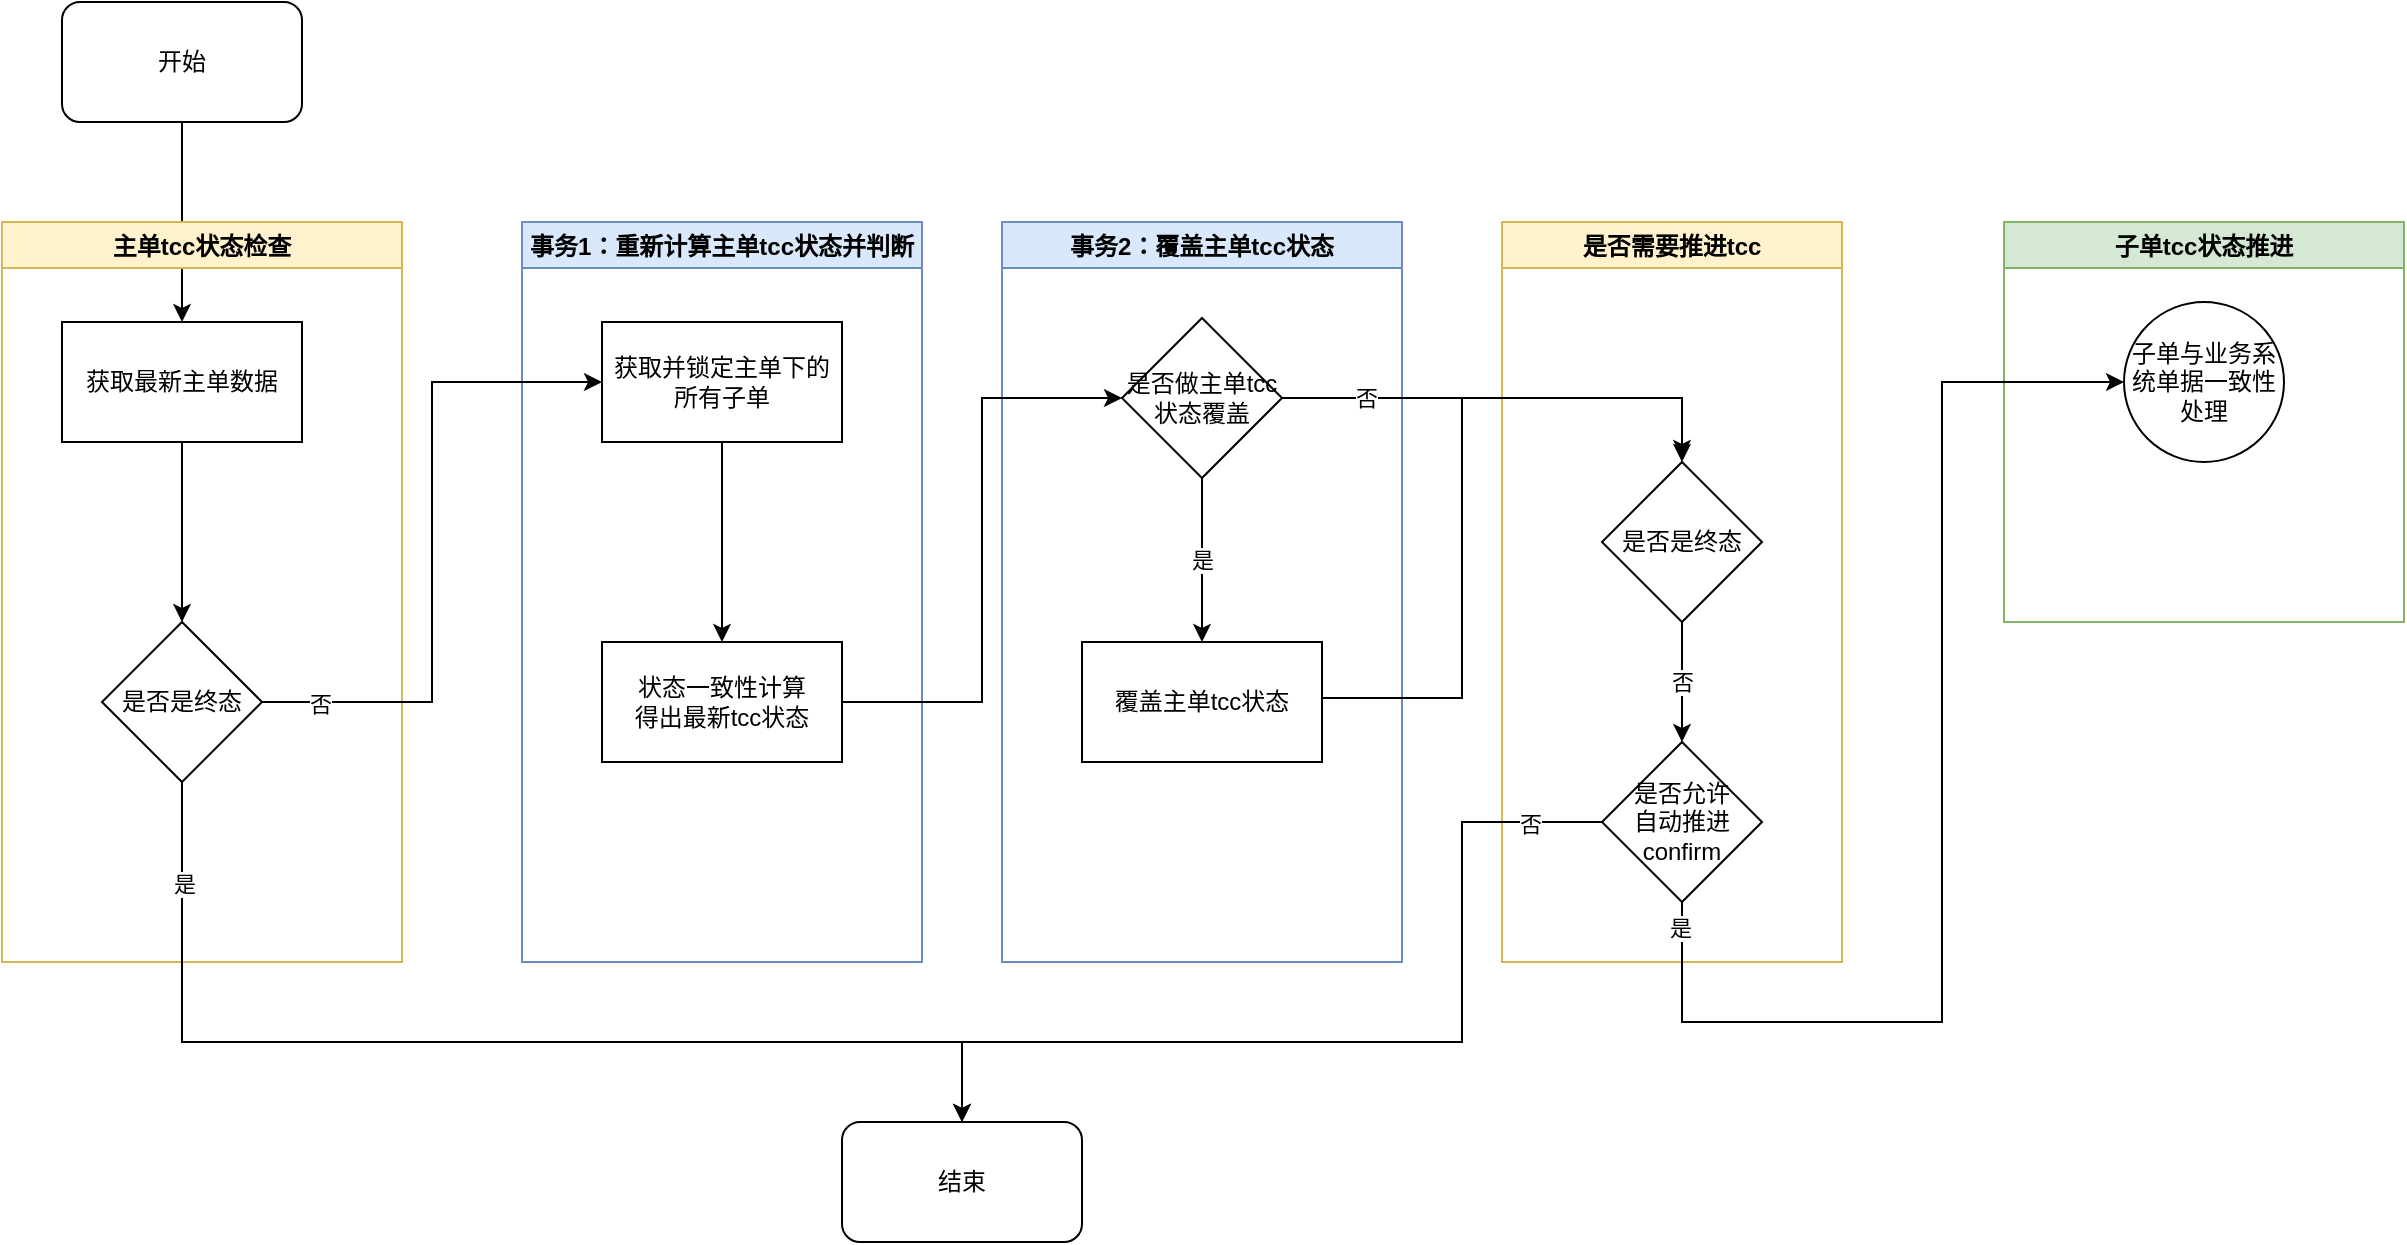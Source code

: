 <mxfile version="20.2.7" type="github">
  <diagram id="C5RBs43oDa-KdzZeNtuy" name="Page-1">
    <mxGraphModel dx="837" dy="538" grid="1" gridSize="10" guides="1" tooltips="1" connect="1" arrows="1" fold="1" page="1" pageScale="1" pageWidth="827" pageHeight="1169" math="0" shadow="0">
      <root>
        <mxCell id="WIyWlLk6GJQsqaUBKTNV-0" />
        <mxCell id="WIyWlLk6GJQsqaUBKTNV-1" parent="WIyWlLk6GJQsqaUBKTNV-0" />
        <mxCell id="BZgVUSaZ6p4QW0S-Q-o2-43" style="edgeStyle=orthogonalEdgeStyle;rounded=0;orthogonalLoop=1;jettySize=auto;html=1;entryX=0.5;entryY=0;entryDx=0;entryDy=0;" edge="1" parent="WIyWlLk6GJQsqaUBKTNV-1" source="BZgVUSaZ6p4QW0S-Q-o2-9" target="BZgVUSaZ6p4QW0S-Q-o2-12">
          <mxGeometry relative="1" as="geometry" />
        </mxCell>
        <mxCell id="BZgVUSaZ6p4QW0S-Q-o2-9" value="开始" style="rounded=1;whiteSpace=wrap;html=1;" vertex="1" parent="WIyWlLk6GJQsqaUBKTNV-1">
          <mxGeometry x="70" y="80" width="120" height="60" as="geometry" />
        </mxCell>
        <mxCell id="BZgVUSaZ6p4QW0S-Q-o2-10" value="主单tcc状态检查" style="swimlane;fillColor=#fff2cc;strokeColor=#d6b656;" vertex="1" parent="WIyWlLk6GJQsqaUBKTNV-1">
          <mxGeometry x="40" y="190" width="200" height="370" as="geometry" />
        </mxCell>
        <mxCell id="BZgVUSaZ6p4QW0S-Q-o2-15" style="edgeStyle=orthogonalEdgeStyle;rounded=0;orthogonalLoop=1;jettySize=auto;html=1;entryX=0.5;entryY=0;entryDx=0;entryDy=0;" edge="1" parent="BZgVUSaZ6p4QW0S-Q-o2-10" source="BZgVUSaZ6p4QW0S-Q-o2-12" target="BZgVUSaZ6p4QW0S-Q-o2-13">
          <mxGeometry relative="1" as="geometry" />
        </mxCell>
        <mxCell id="BZgVUSaZ6p4QW0S-Q-o2-12" value="获取最新主单数据" style="rounded=0;whiteSpace=wrap;html=1;" vertex="1" parent="BZgVUSaZ6p4QW0S-Q-o2-10">
          <mxGeometry x="30" y="50" width="120" height="60" as="geometry" />
        </mxCell>
        <mxCell id="BZgVUSaZ6p4QW0S-Q-o2-13" value="是否是终态" style="rhombus;whiteSpace=wrap;html=1;" vertex="1" parent="BZgVUSaZ6p4QW0S-Q-o2-10">
          <mxGeometry x="50" y="200" width="80" height="80" as="geometry" />
        </mxCell>
        <mxCell id="BZgVUSaZ6p4QW0S-Q-o2-11" value="事务1：重新计算主单tcc状态并判断" style="swimlane;fillColor=#dae8fc;strokeColor=#6c8ebf;" vertex="1" parent="WIyWlLk6GJQsqaUBKTNV-1">
          <mxGeometry x="300" y="190" width="200" height="370" as="geometry" />
        </mxCell>
        <mxCell id="BZgVUSaZ6p4QW0S-Q-o2-25" style="edgeStyle=orthogonalEdgeStyle;rounded=0;orthogonalLoop=1;jettySize=auto;html=1;entryX=0.5;entryY=0;entryDx=0;entryDy=0;" edge="1" parent="BZgVUSaZ6p4QW0S-Q-o2-11" source="BZgVUSaZ6p4QW0S-Q-o2-18" target="BZgVUSaZ6p4QW0S-Q-o2-21">
          <mxGeometry relative="1" as="geometry" />
        </mxCell>
        <mxCell id="BZgVUSaZ6p4QW0S-Q-o2-18" value="获取并锁定主单下的所有子单" style="rounded=0;whiteSpace=wrap;html=1;" vertex="1" parent="BZgVUSaZ6p4QW0S-Q-o2-11">
          <mxGeometry x="40" y="50" width="120" height="60" as="geometry" />
        </mxCell>
        <mxCell id="BZgVUSaZ6p4QW0S-Q-o2-21" value="状态一致性计算&lt;br&gt;得出最新tcc状态" style="rounded=0;whiteSpace=wrap;html=1;" vertex="1" parent="BZgVUSaZ6p4QW0S-Q-o2-11">
          <mxGeometry x="40" y="210" width="120" height="60" as="geometry" />
        </mxCell>
        <mxCell id="BZgVUSaZ6p4QW0S-Q-o2-14" value="结束" style="rounded=1;whiteSpace=wrap;html=1;" vertex="1" parent="WIyWlLk6GJQsqaUBKTNV-1">
          <mxGeometry x="460" y="640" width="120" height="60" as="geometry" />
        </mxCell>
        <mxCell id="BZgVUSaZ6p4QW0S-Q-o2-19" style="edgeStyle=orthogonalEdgeStyle;rounded=0;orthogonalLoop=1;jettySize=auto;html=1;entryX=0;entryY=0.5;entryDx=0;entryDy=0;" edge="1" parent="WIyWlLk6GJQsqaUBKTNV-1" source="BZgVUSaZ6p4QW0S-Q-o2-13" target="BZgVUSaZ6p4QW0S-Q-o2-18">
          <mxGeometry relative="1" as="geometry" />
        </mxCell>
        <mxCell id="BZgVUSaZ6p4QW0S-Q-o2-20" value="否" style="edgeLabel;html=1;align=center;verticalAlign=middle;resizable=0;points=[];" vertex="1" connectable="0" parent="BZgVUSaZ6p4QW0S-Q-o2-19">
          <mxGeometry x="-0.828" y="-1" relative="1" as="geometry">
            <mxPoint as="offset" />
          </mxGeometry>
        </mxCell>
        <mxCell id="BZgVUSaZ6p4QW0S-Q-o2-38" value="子单tcc状态推进" style="swimlane;fillColor=#d5e8d4;strokeColor=#82b366;" vertex="1" parent="WIyWlLk6GJQsqaUBKTNV-1">
          <mxGeometry x="1041" y="190" width="200" height="200" as="geometry" />
        </mxCell>
        <mxCell id="BZgVUSaZ6p4QW0S-Q-o2-42" value="子单与业务系统单据一致性处理" style="ellipse;whiteSpace=wrap;html=1;aspect=fixed;gradientColor=none;" vertex="1" parent="BZgVUSaZ6p4QW0S-Q-o2-38">
          <mxGeometry x="60" y="40" width="80" height="80" as="geometry" />
        </mxCell>
        <mxCell id="BZgVUSaZ6p4QW0S-Q-o2-48" value="事务2：覆盖主单tcc状态" style="swimlane;fillColor=#dae8fc;strokeColor=#6c8ebf;" vertex="1" parent="WIyWlLk6GJQsqaUBKTNV-1">
          <mxGeometry x="540" y="190" width="200" height="370" as="geometry" />
        </mxCell>
        <mxCell id="BZgVUSaZ6p4QW0S-Q-o2-27" value="覆盖主单tcc状态" style="rounded=0;whiteSpace=wrap;html=1;" vertex="1" parent="BZgVUSaZ6p4QW0S-Q-o2-48">
          <mxGeometry x="40.0" y="210" width="120" height="60" as="geometry" />
        </mxCell>
        <mxCell id="BZgVUSaZ6p4QW0S-Q-o2-22" value="是否做主单tcc状态覆盖" style="rhombus;whiteSpace=wrap;html=1;" vertex="1" parent="BZgVUSaZ6p4QW0S-Q-o2-48">
          <mxGeometry x="60" y="48" width="80" height="80" as="geometry" />
        </mxCell>
        <mxCell id="BZgVUSaZ6p4QW0S-Q-o2-28" value="是" style="edgeStyle=orthogonalEdgeStyle;rounded=0;orthogonalLoop=1;jettySize=auto;html=1;" edge="1" parent="BZgVUSaZ6p4QW0S-Q-o2-48" source="BZgVUSaZ6p4QW0S-Q-o2-22" target="BZgVUSaZ6p4QW0S-Q-o2-27">
          <mxGeometry relative="1" as="geometry" />
        </mxCell>
        <mxCell id="BZgVUSaZ6p4QW0S-Q-o2-26" style="edgeStyle=orthogonalEdgeStyle;rounded=0;orthogonalLoop=1;jettySize=auto;html=1;entryX=0;entryY=0.5;entryDx=0;entryDy=0;" edge="1" parent="WIyWlLk6GJQsqaUBKTNV-1" source="BZgVUSaZ6p4QW0S-Q-o2-21" target="BZgVUSaZ6p4QW0S-Q-o2-22">
          <mxGeometry relative="1" as="geometry" />
        </mxCell>
        <mxCell id="BZgVUSaZ6p4QW0S-Q-o2-50" value="是否需要推进tcc" style="swimlane;fillColor=#fff2cc;strokeColor=#d6b656;" vertex="1" parent="WIyWlLk6GJQsqaUBKTNV-1">
          <mxGeometry x="790" y="190" width="170" height="370" as="geometry" />
        </mxCell>
        <mxCell id="BZgVUSaZ6p4QW0S-Q-o2-59" value="否" style="edgeStyle=orthogonalEdgeStyle;rounded=0;orthogonalLoop=1;jettySize=auto;html=1;entryX=0.5;entryY=0;entryDx=0;entryDy=0;" edge="1" parent="BZgVUSaZ6p4QW0S-Q-o2-50" source="BZgVUSaZ6p4QW0S-Q-o2-29" target="BZgVUSaZ6p4QW0S-Q-o2-35">
          <mxGeometry relative="1" as="geometry" />
        </mxCell>
        <mxCell id="BZgVUSaZ6p4QW0S-Q-o2-29" value="是否是终态" style="rhombus;whiteSpace=wrap;html=1;" vertex="1" parent="BZgVUSaZ6p4QW0S-Q-o2-50">
          <mxGeometry x="50" y="120" width="80" height="80" as="geometry" />
        </mxCell>
        <mxCell id="BZgVUSaZ6p4QW0S-Q-o2-35" value="是否允许&lt;br&gt;自动推进&lt;br&gt;confirm" style="rhombus;whiteSpace=wrap;html=1;" vertex="1" parent="BZgVUSaZ6p4QW0S-Q-o2-50">
          <mxGeometry x="50" y="260" width="80" height="80" as="geometry" />
        </mxCell>
        <mxCell id="BZgVUSaZ6p4QW0S-Q-o2-54" style="edgeStyle=orthogonalEdgeStyle;rounded=0;orthogonalLoop=1;jettySize=auto;html=1;entryX=0.5;entryY=0;entryDx=0;entryDy=0;" edge="1" parent="WIyWlLk6GJQsqaUBKTNV-1" source="BZgVUSaZ6p4QW0S-Q-o2-13" target="BZgVUSaZ6p4QW0S-Q-o2-14">
          <mxGeometry relative="1" as="geometry">
            <Array as="points">
              <mxPoint x="130" y="600" />
              <mxPoint x="520" y="600" />
            </Array>
          </mxGeometry>
        </mxCell>
        <mxCell id="BZgVUSaZ6p4QW0S-Q-o2-55" value="是" style="edgeLabel;html=1;align=center;verticalAlign=middle;resizable=0;points=[];" vertex="1" connectable="0" parent="BZgVUSaZ6p4QW0S-Q-o2-54">
          <mxGeometry x="-0.818" y="1" relative="1" as="geometry">
            <mxPoint as="offset" />
          </mxGeometry>
        </mxCell>
        <mxCell id="BZgVUSaZ6p4QW0S-Q-o2-56" style="edgeStyle=orthogonalEdgeStyle;rounded=0;orthogonalLoop=1;jettySize=auto;html=1;entryX=0.5;entryY=0;entryDx=0;entryDy=0;" edge="1" parent="WIyWlLk6GJQsqaUBKTNV-1" source="BZgVUSaZ6p4QW0S-Q-o2-22" target="BZgVUSaZ6p4QW0S-Q-o2-29">
          <mxGeometry relative="1" as="geometry">
            <mxPoint x="880" y="280" as="targetPoint" />
          </mxGeometry>
        </mxCell>
        <mxCell id="BZgVUSaZ6p4QW0S-Q-o2-57" value="否" style="edgeLabel;html=1;align=center;verticalAlign=middle;resizable=0;points=[];" vertex="1" connectable="0" parent="BZgVUSaZ6p4QW0S-Q-o2-56">
          <mxGeometry x="-0.636" relative="1" as="geometry">
            <mxPoint as="offset" />
          </mxGeometry>
        </mxCell>
        <mxCell id="BZgVUSaZ6p4QW0S-Q-o2-58" style="edgeStyle=orthogonalEdgeStyle;rounded=0;orthogonalLoop=1;jettySize=auto;html=1;entryX=0.5;entryY=0;entryDx=0;entryDy=0;" edge="1" parent="WIyWlLk6GJQsqaUBKTNV-1">
          <mxGeometry relative="1" as="geometry">
            <mxPoint x="700" y="428" as="sourcePoint" />
            <mxPoint x="880" y="308" as="targetPoint" />
            <Array as="points">
              <mxPoint x="770" y="428" />
              <mxPoint x="770" y="278" />
              <mxPoint x="880" y="278" />
            </Array>
          </mxGeometry>
        </mxCell>
        <mxCell id="BZgVUSaZ6p4QW0S-Q-o2-60" style="edgeStyle=orthogonalEdgeStyle;rounded=0;orthogonalLoop=1;jettySize=auto;html=1;entryX=0;entryY=0.5;entryDx=0;entryDy=0;" edge="1" parent="WIyWlLk6GJQsqaUBKTNV-1" source="BZgVUSaZ6p4QW0S-Q-o2-35" target="BZgVUSaZ6p4QW0S-Q-o2-42">
          <mxGeometry relative="1" as="geometry">
            <Array as="points">
              <mxPoint x="880" y="590" />
              <mxPoint x="1010" y="590" />
              <mxPoint x="1010" y="270" />
            </Array>
          </mxGeometry>
        </mxCell>
        <mxCell id="BZgVUSaZ6p4QW0S-Q-o2-61" value="是" style="edgeLabel;html=1;align=center;verticalAlign=middle;resizable=0;points=[];" vertex="1" connectable="0" parent="BZgVUSaZ6p4QW0S-Q-o2-60">
          <mxGeometry x="-0.958" y="-1" relative="1" as="geometry">
            <mxPoint as="offset" />
          </mxGeometry>
        </mxCell>
        <mxCell id="BZgVUSaZ6p4QW0S-Q-o2-62" style="edgeStyle=orthogonalEdgeStyle;rounded=0;orthogonalLoop=1;jettySize=auto;html=1;entryX=0.5;entryY=0;entryDx=0;entryDy=0;" edge="1" parent="WIyWlLk6GJQsqaUBKTNV-1" source="BZgVUSaZ6p4QW0S-Q-o2-35" target="BZgVUSaZ6p4QW0S-Q-o2-14">
          <mxGeometry relative="1" as="geometry">
            <Array as="points">
              <mxPoint x="770" y="490" />
              <mxPoint x="770" y="600" />
              <mxPoint x="520" y="600" />
            </Array>
          </mxGeometry>
        </mxCell>
        <mxCell id="BZgVUSaZ6p4QW0S-Q-o2-63" value="否" style="edgeLabel;html=1;align=center;verticalAlign=middle;resizable=0;points=[];" vertex="1" connectable="0" parent="BZgVUSaZ6p4QW0S-Q-o2-62">
          <mxGeometry x="-0.844" y="1" relative="1" as="geometry">
            <mxPoint as="offset" />
          </mxGeometry>
        </mxCell>
      </root>
    </mxGraphModel>
  </diagram>
</mxfile>
